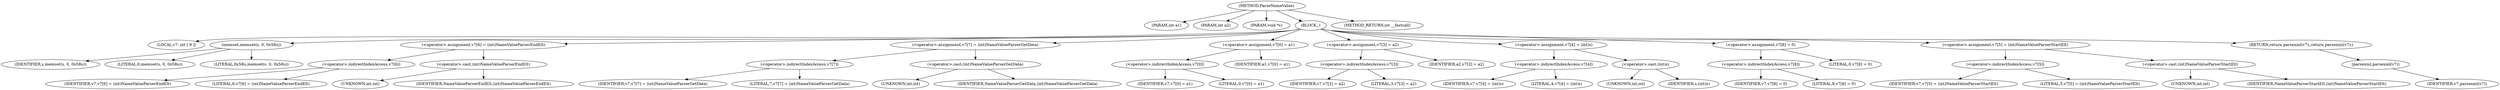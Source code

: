 digraph ParseNameValue {  
"1000102" [label = "(METHOD,ParseNameValue)" ]
"1000103" [label = "(PARAM,int a1)" ]
"1000104" [label = "(PARAM,int a2)" ]
"1000105" [label = "(PARAM,void *s)" ]
"1000106" [label = "(BLOCK,,)" ]
"1000107" [label = "(LOCAL,v7: int [ 9 ])" ]
"1000108" [label = "(memset,memset(s, 0, 0x58u))" ]
"1000109" [label = "(IDENTIFIER,s,memset(s, 0, 0x58u))" ]
"1000110" [label = "(LITERAL,0,memset(s, 0, 0x58u))" ]
"1000111" [label = "(LITERAL,0x58u,memset(s, 0, 0x58u))" ]
"1000112" [label = "(<operator>.assignment,v7[6] = (int)NameValueParserEndElt)" ]
"1000113" [label = "(<operator>.indirectIndexAccess,v7[6])" ]
"1000114" [label = "(IDENTIFIER,v7,v7[6] = (int)NameValueParserEndElt)" ]
"1000115" [label = "(LITERAL,6,v7[6] = (int)NameValueParserEndElt)" ]
"1000116" [label = "(<operator>.cast,(int)NameValueParserEndElt)" ]
"1000117" [label = "(UNKNOWN,int,int)" ]
"1000118" [label = "(IDENTIFIER,NameValueParserEndElt,(int)NameValueParserEndElt)" ]
"1000119" [label = "(<operator>.assignment,v7[7] = (int)NameValueParserGetData)" ]
"1000120" [label = "(<operator>.indirectIndexAccess,v7[7])" ]
"1000121" [label = "(IDENTIFIER,v7,v7[7] = (int)NameValueParserGetData)" ]
"1000122" [label = "(LITERAL,7,v7[7] = (int)NameValueParserGetData)" ]
"1000123" [label = "(<operator>.cast,(int)NameValueParserGetData)" ]
"1000124" [label = "(UNKNOWN,int,int)" ]
"1000125" [label = "(IDENTIFIER,NameValueParserGetData,(int)NameValueParserGetData)" ]
"1000126" [label = "(<operator>.assignment,v7[0] = a1)" ]
"1000127" [label = "(<operator>.indirectIndexAccess,v7[0])" ]
"1000128" [label = "(IDENTIFIER,v7,v7[0] = a1)" ]
"1000129" [label = "(LITERAL,0,v7[0] = a1)" ]
"1000130" [label = "(IDENTIFIER,a1,v7[0] = a1)" ]
"1000131" [label = "(<operator>.assignment,v7[3] = a2)" ]
"1000132" [label = "(<operator>.indirectIndexAccess,v7[3])" ]
"1000133" [label = "(IDENTIFIER,v7,v7[3] = a2)" ]
"1000134" [label = "(LITERAL,3,v7[3] = a2)" ]
"1000135" [label = "(IDENTIFIER,a2,v7[3] = a2)" ]
"1000136" [label = "(<operator>.assignment,v7[4] = (int)s)" ]
"1000137" [label = "(<operator>.indirectIndexAccess,v7[4])" ]
"1000138" [label = "(IDENTIFIER,v7,v7[4] = (int)s)" ]
"1000139" [label = "(LITERAL,4,v7[4] = (int)s)" ]
"1000140" [label = "(<operator>.cast,(int)s)" ]
"1000141" [label = "(UNKNOWN,int,int)" ]
"1000142" [label = "(IDENTIFIER,s,(int)s)" ]
"1000143" [label = "(<operator>.assignment,v7[8] = 0)" ]
"1000144" [label = "(<operator>.indirectIndexAccess,v7[8])" ]
"1000145" [label = "(IDENTIFIER,v7,v7[8] = 0)" ]
"1000146" [label = "(LITERAL,8,v7[8] = 0)" ]
"1000147" [label = "(LITERAL,0,v7[8] = 0)" ]
"1000148" [label = "(<operator>.assignment,v7[5] = (int)NameValueParserStartElt)" ]
"1000149" [label = "(<operator>.indirectIndexAccess,v7[5])" ]
"1000150" [label = "(IDENTIFIER,v7,v7[5] = (int)NameValueParserStartElt)" ]
"1000151" [label = "(LITERAL,5,v7[5] = (int)NameValueParserStartElt)" ]
"1000152" [label = "(<operator>.cast,(int)NameValueParserStartElt)" ]
"1000153" [label = "(UNKNOWN,int,int)" ]
"1000154" [label = "(IDENTIFIER,NameValueParserStartElt,(int)NameValueParserStartElt)" ]
"1000155" [label = "(RETURN,return parsexml(v7);,return parsexml(v7);)" ]
"1000156" [label = "(parsexml,parsexml(v7))" ]
"1000157" [label = "(IDENTIFIER,v7,parsexml(v7))" ]
"1000158" [label = "(METHOD_RETURN,int __fastcall)" ]
  "1000102" -> "1000103" 
  "1000102" -> "1000104" 
  "1000102" -> "1000105" 
  "1000102" -> "1000106" 
  "1000102" -> "1000158" 
  "1000106" -> "1000107" 
  "1000106" -> "1000108" 
  "1000106" -> "1000112" 
  "1000106" -> "1000119" 
  "1000106" -> "1000126" 
  "1000106" -> "1000131" 
  "1000106" -> "1000136" 
  "1000106" -> "1000143" 
  "1000106" -> "1000148" 
  "1000106" -> "1000155" 
  "1000108" -> "1000109" 
  "1000108" -> "1000110" 
  "1000108" -> "1000111" 
  "1000112" -> "1000113" 
  "1000112" -> "1000116" 
  "1000113" -> "1000114" 
  "1000113" -> "1000115" 
  "1000116" -> "1000117" 
  "1000116" -> "1000118" 
  "1000119" -> "1000120" 
  "1000119" -> "1000123" 
  "1000120" -> "1000121" 
  "1000120" -> "1000122" 
  "1000123" -> "1000124" 
  "1000123" -> "1000125" 
  "1000126" -> "1000127" 
  "1000126" -> "1000130" 
  "1000127" -> "1000128" 
  "1000127" -> "1000129" 
  "1000131" -> "1000132" 
  "1000131" -> "1000135" 
  "1000132" -> "1000133" 
  "1000132" -> "1000134" 
  "1000136" -> "1000137" 
  "1000136" -> "1000140" 
  "1000137" -> "1000138" 
  "1000137" -> "1000139" 
  "1000140" -> "1000141" 
  "1000140" -> "1000142" 
  "1000143" -> "1000144" 
  "1000143" -> "1000147" 
  "1000144" -> "1000145" 
  "1000144" -> "1000146" 
  "1000148" -> "1000149" 
  "1000148" -> "1000152" 
  "1000149" -> "1000150" 
  "1000149" -> "1000151" 
  "1000152" -> "1000153" 
  "1000152" -> "1000154" 
  "1000155" -> "1000156" 
  "1000156" -> "1000157" 
}
